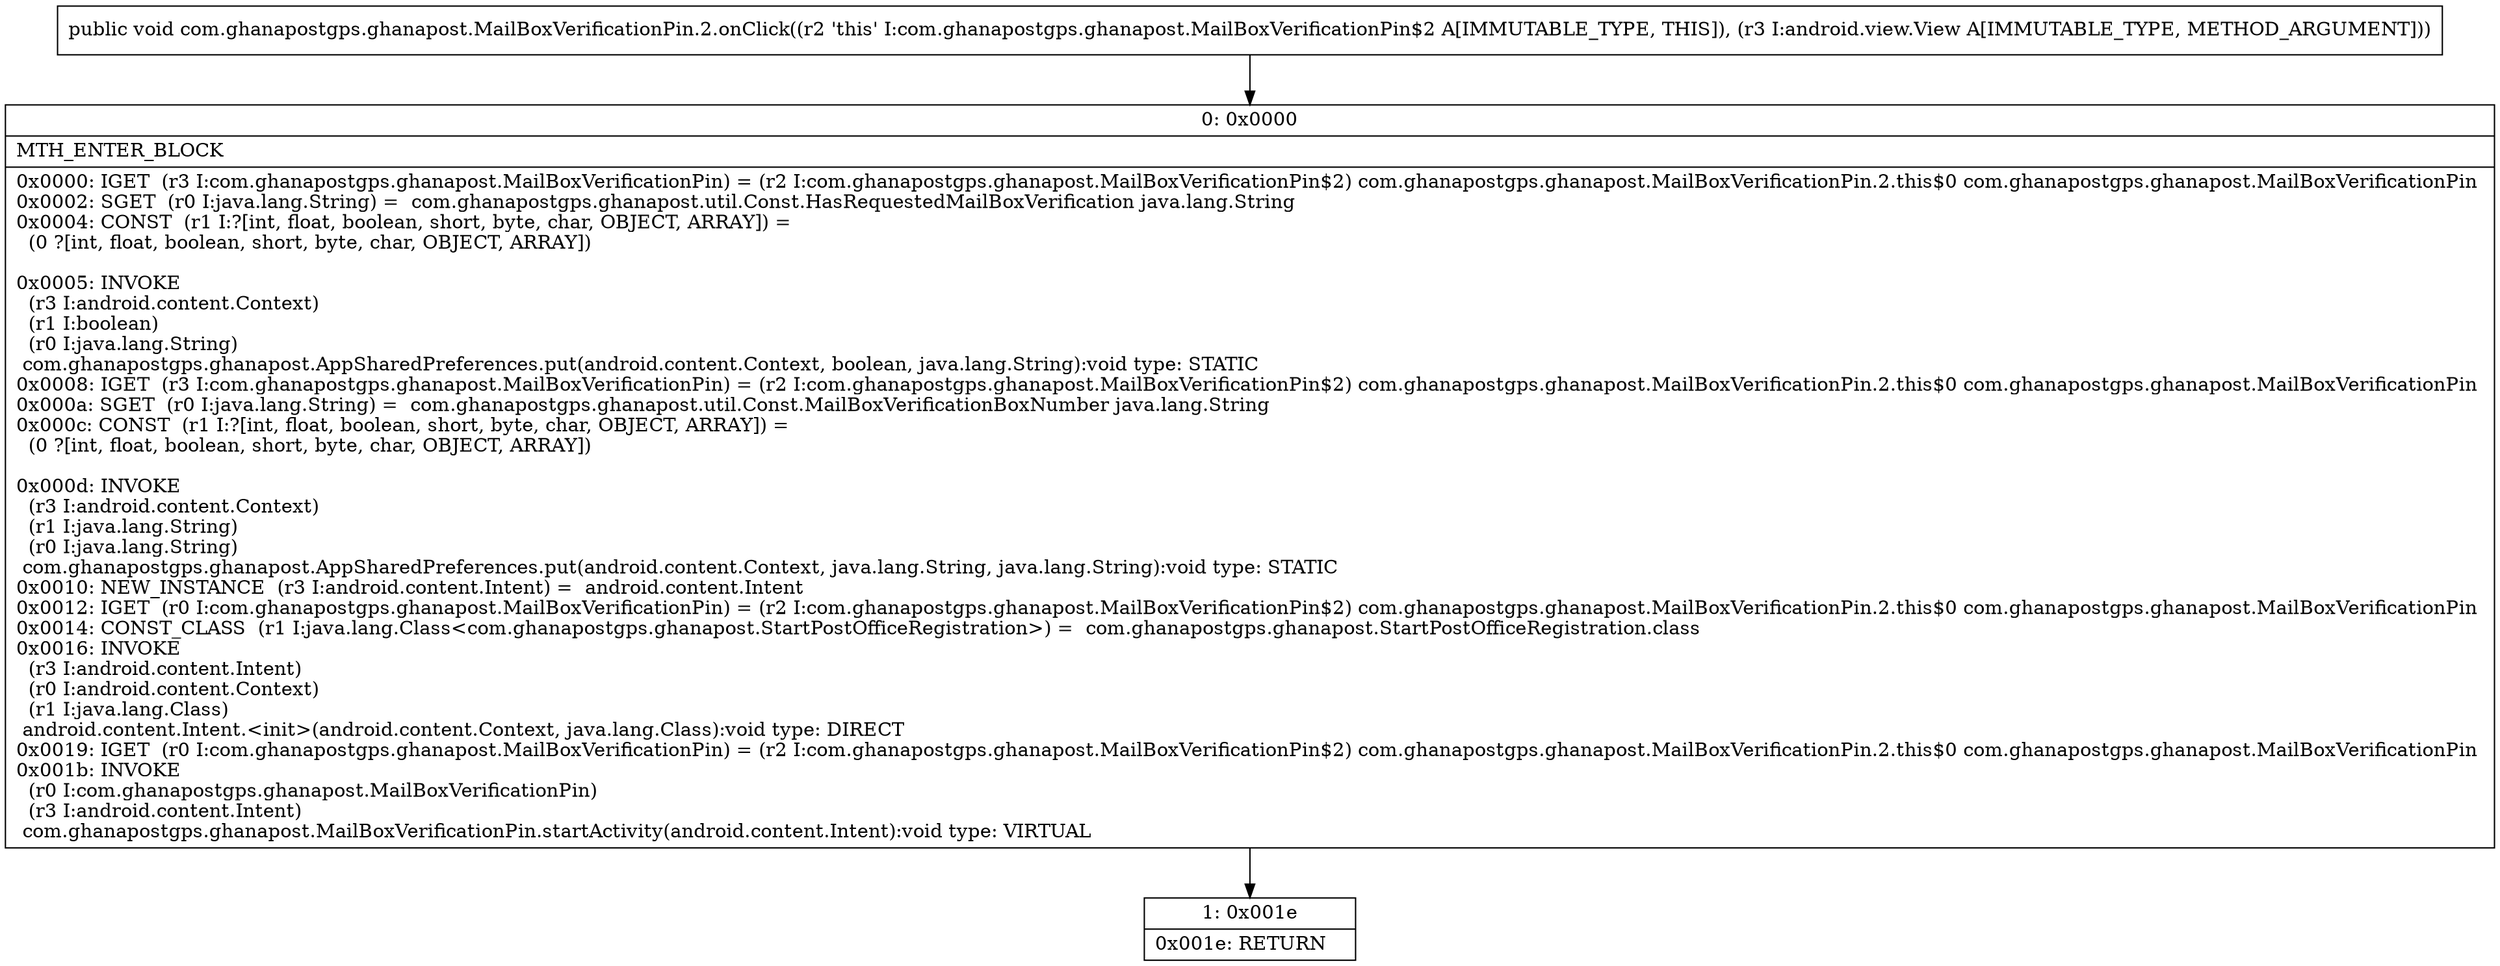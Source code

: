 digraph "CFG forcom.ghanapostgps.ghanapost.MailBoxVerificationPin.2.onClick(Landroid\/view\/View;)V" {
Node_0 [shape=record,label="{0\:\ 0x0000|MTH_ENTER_BLOCK\l|0x0000: IGET  (r3 I:com.ghanapostgps.ghanapost.MailBoxVerificationPin) = (r2 I:com.ghanapostgps.ghanapost.MailBoxVerificationPin$2) com.ghanapostgps.ghanapost.MailBoxVerificationPin.2.this$0 com.ghanapostgps.ghanapost.MailBoxVerificationPin \l0x0002: SGET  (r0 I:java.lang.String) =  com.ghanapostgps.ghanapost.util.Const.HasRequestedMailBoxVerification java.lang.String \l0x0004: CONST  (r1 I:?[int, float, boolean, short, byte, char, OBJECT, ARRAY]) = \l  (0 ?[int, float, boolean, short, byte, char, OBJECT, ARRAY])\l \l0x0005: INVOKE  \l  (r3 I:android.content.Context)\l  (r1 I:boolean)\l  (r0 I:java.lang.String)\l com.ghanapostgps.ghanapost.AppSharedPreferences.put(android.content.Context, boolean, java.lang.String):void type: STATIC \l0x0008: IGET  (r3 I:com.ghanapostgps.ghanapost.MailBoxVerificationPin) = (r2 I:com.ghanapostgps.ghanapost.MailBoxVerificationPin$2) com.ghanapostgps.ghanapost.MailBoxVerificationPin.2.this$0 com.ghanapostgps.ghanapost.MailBoxVerificationPin \l0x000a: SGET  (r0 I:java.lang.String) =  com.ghanapostgps.ghanapost.util.Const.MailBoxVerificationBoxNumber java.lang.String \l0x000c: CONST  (r1 I:?[int, float, boolean, short, byte, char, OBJECT, ARRAY]) = \l  (0 ?[int, float, boolean, short, byte, char, OBJECT, ARRAY])\l \l0x000d: INVOKE  \l  (r3 I:android.content.Context)\l  (r1 I:java.lang.String)\l  (r0 I:java.lang.String)\l com.ghanapostgps.ghanapost.AppSharedPreferences.put(android.content.Context, java.lang.String, java.lang.String):void type: STATIC \l0x0010: NEW_INSTANCE  (r3 I:android.content.Intent) =  android.content.Intent \l0x0012: IGET  (r0 I:com.ghanapostgps.ghanapost.MailBoxVerificationPin) = (r2 I:com.ghanapostgps.ghanapost.MailBoxVerificationPin$2) com.ghanapostgps.ghanapost.MailBoxVerificationPin.2.this$0 com.ghanapostgps.ghanapost.MailBoxVerificationPin \l0x0014: CONST_CLASS  (r1 I:java.lang.Class\<com.ghanapostgps.ghanapost.StartPostOfficeRegistration\>) =  com.ghanapostgps.ghanapost.StartPostOfficeRegistration.class \l0x0016: INVOKE  \l  (r3 I:android.content.Intent)\l  (r0 I:android.content.Context)\l  (r1 I:java.lang.Class)\l android.content.Intent.\<init\>(android.content.Context, java.lang.Class):void type: DIRECT \l0x0019: IGET  (r0 I:com.ghanapostgps.ghanapost.MailBoxVerificationPin) = (r2 I:com.ghanapostgps.ghanapost.MailBoxVerificationPin$2) com.ghanapostgps.ghanapost.MailBoxVerificationPin.2.this$0 com.ghanapostgps.ghanapost.MailBoxVerificationPin \l0x001b: INVOKE  \l  (r0 I:com.ghanapostgps.ghanapost.MailBoxVerificationPin)\l  (r3 I:android.content.Intent)\l com.ghanapostgps.ghanapost.MailBoxVerificationPin.startActivity(android.content.Intent):void type: VIRTUAL \l}"];
Node_1 [shape=record,label="{1\:\ 0x001e|0x001e: RETURN   \l}"];
MethodNode[shape=record,label="{public void com.ghanapostgps.ghanapost.MailBoxVerificationPin.2.onClick((r2 'this' I:com.ghanapostgps.ghanapost.MailBoxVerificationPin$2 A[IMMUTABLE_TYPE, THIS]), (r3 I:android.view.View A[IMMUTABLE_TYPE, METHOD_ARGUMENT])) }"];
MethodNode -> Node_0;
Node_0 -> Node_1;
}

